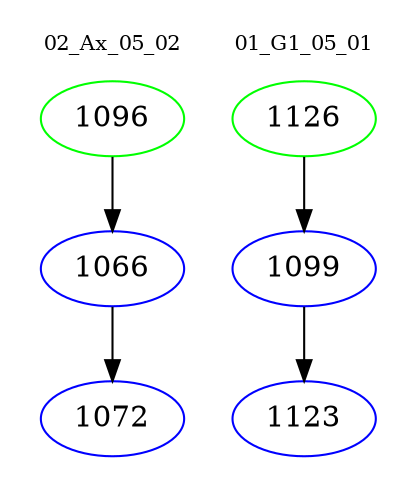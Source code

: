 digraph{
subgraph cluster_0 {
color = white
label = "02_Ax_05_02";
fontsize=10;
T0_1096 [label="1096", color="green"]
T0_1096 -> T0_1066 [color="black"]
T0_1066 [label="1066", color="blue"]
T0_1066 -> T0_1072 [color="black"]
T0_1072 [label="1072", color="blue"]
}
subgraph cluster_1 {
color = white
label = "01_G1_05_01";
fontsize=10;
T1_1126 [label="1126", color="green"]
T1_1126 -> T1_1099 [color="black"]
T1_1099 [label="1099", color="blue"]
T1_1099 -> T1_1123 [color="black"]
T1_1123 [label="1123", color="blue"]
}
}
